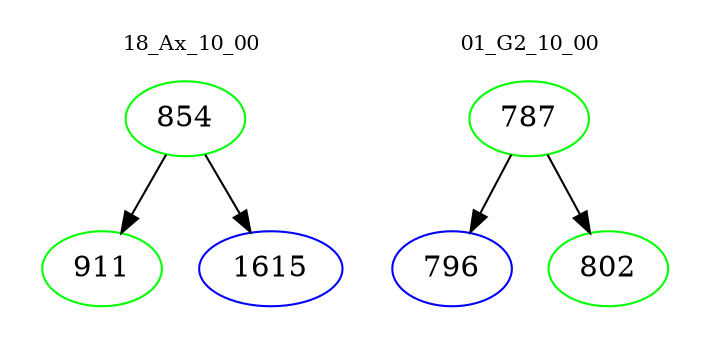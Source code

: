 digraph{
subgraph cluster_0 {
color = white
label = "18_Ax_10_00";
fontsize=10;
T0_854 [label="854", color="green"]
T0_854 -> T0_911 [color="black"]
T0_911 [label="911", color="green"]
T0_854 -> T0_1615 [color="black"]
T0_1615 [label="1615", color="blue"]
}
subgraph cluster_1 {
color = white
label = "01_G2_10_00";
fontsize=10;
T1_787 [label="787", color="green"]
T1_787 -> T1_796 [color="black"]
T1_796 [label="796", color="blue"]
T1_787 -> T1_802 [color="black"]
T1_802 [label="802", color="green"]
}
}
